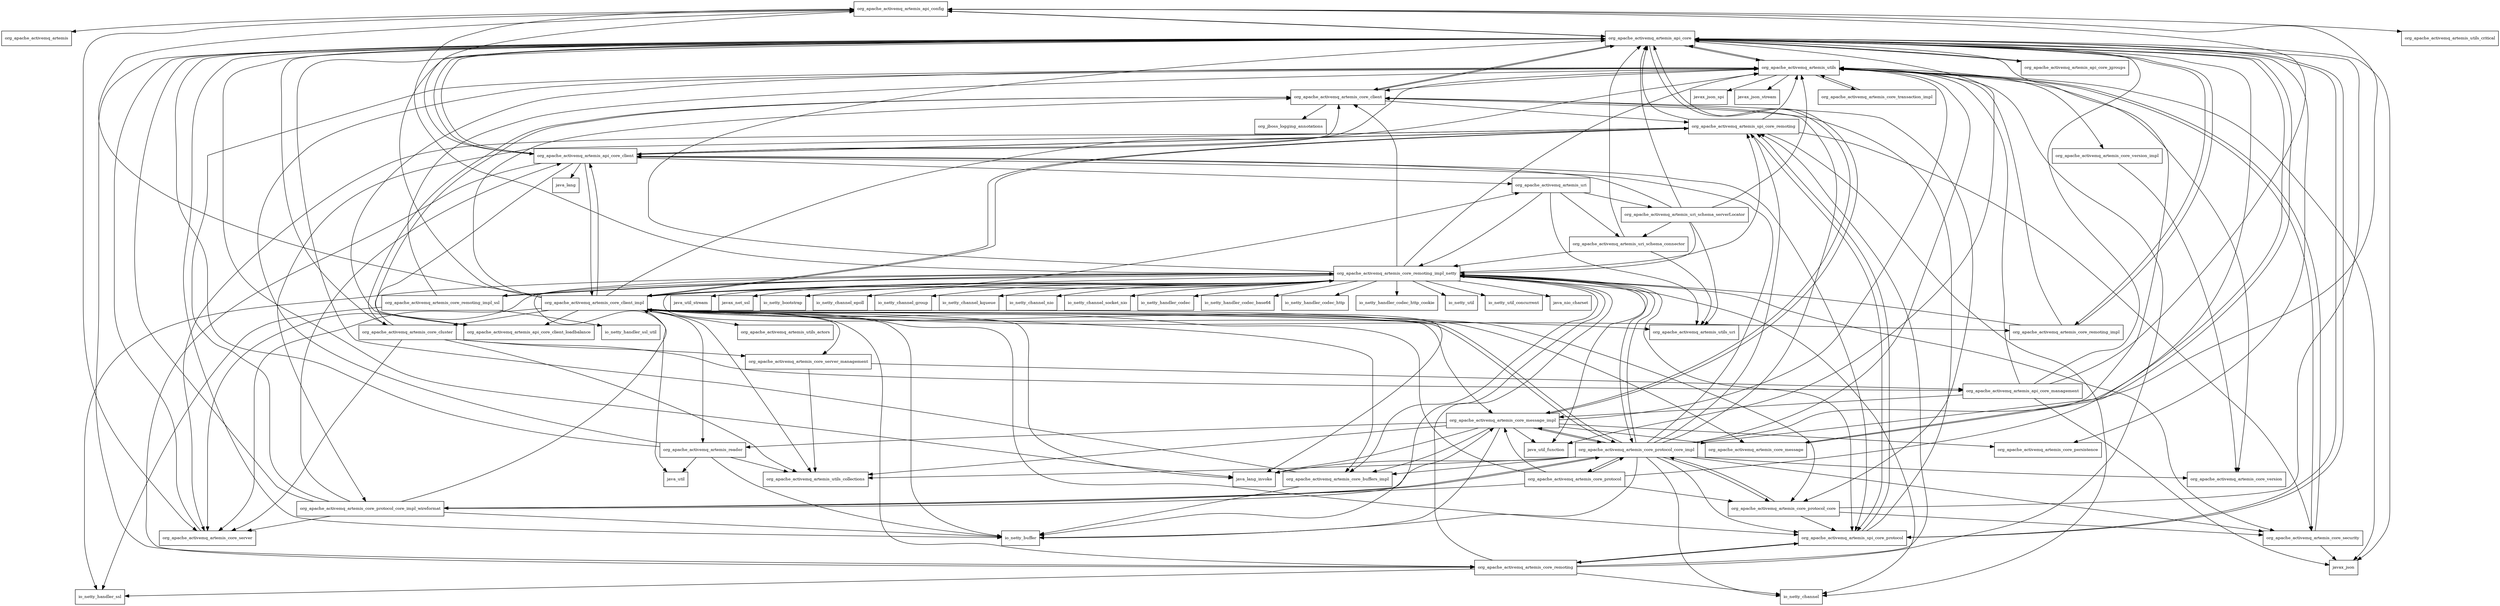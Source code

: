 digraph artemis_core_client_2_7_0_SNAPSHOT_package_dependencies {
  node [shape = box, fontsize=10.0];
  org_apache_activemq_artemis_api_config -> org_apache_activemq_artemis;
  org_apache_activemq_artemis_api_config -> org_apache_activemq_artemis_api_core;
  org_apache_activemq_artemis_api_config -> org_apache_activemq_artemis_core_server;
  org_apache_activemq_artemis_api_config -> org_apache_activemq_artemis_utils_critical;
  org_apache_activemq_artemis_api_core -> io_netty_buffer;
  org_apache_activemq_artemis_api_core -> java_lang_invoke;
  org_apache_activemq_artemis_api_core -> java_util_function;
  org_apache_activemq_artemis_api_core -> javax_json;
  org_apache_activemq_artemis_api_core -> org_apache_activemq_artemis_api_config;
  org_apache_activemq_artemis_api_core -> org_apache_activemq_artemis_api_core_client;
  org_apache_activemq_artemis_api_core -> org_apache_activemq_artemis_api_core_jgroups;
  org_apache_activemq_artemis_api_core -> org_apache_activemq_artemis_core_client;
  org_apache_activemq_artemis_api_core -> org_apache_activemq_artemis_core_message;
  org_apache_activemq_artemis_api_core -> org_apache_activemq_artemis_core_message_impl;
  org_apache_activemq_artemis_api_core -> org_apache_activemq_artemis_core_persistence;
  org_apache_activemq_artemis_api_core -> org_apache_activemq_artemis_core_remoting_impl;
  org_apache_activemq_artemis_api_core -> org_apache_activemq_artemis_spi_core_protocol;
  org_apache_activemq_artemis_api_core -> org_apache_activemq_artemis_utils;
  org_apache_activemq_artemis_api_core_client -> java_lang;
  org_apache_activemq_artemis_api_core_client -> org_apache_activemq_artemis_api_config;
  org_apache_activemq_artemis_api_core_client -> org_apache_activemq_artemis_api_core;
  org_apache_activemq_artemis_api_core_client -> org_apache_activemq_artemis_api_core_client_loadbalance;
  org_apache_activemq_artemis_api_core_client -> org_apache_activemq_artemis_core_client;
  org_apache_activemq_artemis_api_core_client -> org_apache_activemq_artemis_core_client_impl;
  org_apache_activemq_artemis_api_core_client -> org_apache_activemq_artemis_core_remoting;
  org_apache_activemq_artemis_api_core_client -> org_apache_activemq_artemis_spi_core_protocol;
  org_apache_activemq_artemis_api_core_client -> org_apache_activemq_artemis_spi_core_remoting;
  org_apache_activemq_artemis_api_core_client -> org_apache_activemq_artemis_uri;
  org_apache_activemq_artemis_api_core_client -> org_apache_activemq_artemis_utils;
  org_apache_activemq_artemis_api_core_client_loadbalance -> org_apache_activemq_artemis_utils;
  org_apache_activemq_artemis_api_core_jgroups -> org_apache_activemq_artemis_api_core;
  org_apache_activemq_artemis_api_core_management -> javax_json;
  org_apache_activemq_artemis_api_core_management -> org_apache_activemq_artemis_api_config;
  org_apache_activemq_artemis_api_core_management -> org_apache_activemq_artemis_api_core;
  org_apache_activemq_artemis_api_core_management -> org_apache_activemq_artemis_core_message_impl;
  org_apache_activemq_artemis_api_core_management -> org_apache_activemq_artemis_utils;
  org_apache_activemq_artemis_core_buffers_impl -> io_netty_buffer;
  org_apache_activemq_artemis_core_buffers_impl -> org_apache_activemq_artemis_api_core;
  org_apache_activemq_artemis_core_client -> org_apache_activemq_artemis_api_core;
  org_apache_activemq_artemis_core_client -> org_apache_activemq_artemis_core_cluster;
  org_apache_activemq_artemis_core_client -> org_apache_activemq_artemis_core_protocol_core;
  org_apache_activemq_artemis_core_client -> org_apache_activemq_artemis_spi_core_remoting;
  org_apache_activemq_artemis_core_client -> org_jboss_logging_annotations;
  org_apache_activemq_artemis_core_client_impl -> io_netty_buffer;
  org_apache_activemq_artemis_core_client_impl -> java_lang_invoke;
  org_apache_activemq_artemis_core_client_impl -> org_apache_activemq_artemis_api_config;
  org_apache_activemq_artemis_core_client_impl -> org_apache_activemq_artemis_api_core;
  org_apache_activemq_artemis_core_client_impl -> org_apache_activemq_artemis_api_core_client;
  org_apache_activemq_artemis_core_client_impl -> org_apache_activemq_artemis_api_core_client_loadbalance;
  org_apache_activemq_artemis_core_client_impl -> org_apache_activemq_artemis_core_buffers_impl;
  org_apache_activemq_artemis_core_client_impl -> org_apache_activemq_artemis_core_client;
  org_apache_activemq_artemis_core_client_impl -> org_apache_activemq_artemis_core_cluster;
  org_apache_activemq_artemis_core_client_impl -> org_apache_activemq_artemis_core_message;
  org_apache_activemq_artemis_core_client_impl -> org_apache_activemq_artemis_core_message_impl;
  org_apache_activemq_artemis_core_client_impl -> org_apache_activemq_artemis_core_protocol_core;
  org_apache_activemq_artemis_core_client_impl -> org_apache_activemq_artemis_core_protocol_core_impl;
  org_apache_activemq_artemis_core_client_impl -> org_apache_activemq_artemis_core_remoting;
  org_apache_activemq_artemis_core_client_impl -> org_apache_activemq_artemis_core_remoting_impl;
  org_apache_activemq_artemis_core_client_impl -> org_apache_activemq_artemis_core_remoting_impl_netty;
  org_apache_activemq_artemis_core_client_impl -> org_apache_activemq_artemis_core_server;
  org_apache_activemq_artemis_core_client_impl -> org_apache_activemq_artemis_core_server_management;
  org_apache_activemq_artemis_core_client_impl -> org_apache_activemq_artemis_reader;
  org_apache_activemq_artemis_core_client_impl -> org_apache_activemq_artemis_spi_core_protocol;
  org_apache_activemq_artemis_core_client_impl -> org_apache_activemq_artemis_spi_core_remoting;
  org_apache_activemq_artemis_core_client_impl -> org_apache_activemq_artemis_uri;
  org_apache_activemq_artemis_core_client_impl -> org_apache_activemq_artemis_utils;
  org_apache_activemq_artemis_core_client_impl -> org_apache_activemq_artemis_utils_actors;
  org_apache_activemq_artemis_core_client_impl -> org_apache_activemq_artemis_utils_collections;
  org_apache_activemq_artemis_core_client_impl -> org_apache_activemq_artemis_utils_uri;
  org_apache_activemq_artemis_core_cluster -> org_apache_activemq_artemis_api_core;
  org_apache_activemq_artemis_core_cluster -> org_apache_activemq_artemis_api_core_management;
  org_apache_activemq_artemis_core_cluster -> org_apache_activemq_artemis_core_client;
  org_apache_activemq_artemis_core_cluster -> org_apache_activemq_artemis_core_server;
  org_apache_activemq_artemis_core_cluster -> org_apache_activemq_artemis_core_server_management;
  org_apache_activemq_artemis_core_cluster -> org_apache_activemq_artemis_utils_collections;
  org_apache_activemq_artemis_core_message -> org_apache_activemq_artemis_api_core;
  org_apache_activemq_artemis_core_message_impl -> io_netty_buffer;
  org_apache_activemq_artemis_core_message_impl -> java_lang_invoke;
  org_apache_activemq_artemis_core_message_impl -> java_util_function;
  org_apache_activemq_artemis_core_message_impl -> org_apache_activemq_artemis_api_core;
  org_apache_activemq_artemis_core_message_impl -> org_apache_activemq_artemis_core_buffers_impl;
  org_apache_activemq_artemis_core_message_impl -> org_apache_activemq_artemis_core_message;
  org_apache_activemq_artemis_core_message_impl -> org_apache_activemq_artemis_core_persistence;
  org_apache_activemq_artemis_core_message_impl -> org_apache_activemq_artemis_core_protocol_core_impl;
  org_apache_activemq_artemis_core_message_impl -> org_apache_activemq_artemis_reader;
  org_apache_activemq_artemis_core_message_impl -> org_apache_activemq_artemis_utils;
  org_apache_activemq_artemis_core_message_impl -> org_apache_activemq_artemis_utils_collections;
  org_apache_activemq_artemis_core_protocol -> org_apache_activemq_artemis_api_core;
  org_apache_activemq_artemis_core_protocol -> org_apache_activemq_artemis_core_client_impl;
  org_apache_activemq_artemis_core_protocol -> org_apache_activemq_artemis_core_message_impl;
  org_apache_activemq_artemis_core_protocol -> org_apache_activemq_artemis_core_protocol_core;
  org_apache_activemq_artemis_core_protocol -> org_apache_activemq_artemis_core_protocol_core_impl;
  org_apache_activemq_artemis_core_protocol -> org_apache_activemq_artemis_core_protocol_core_impl_wireformat;
  org_apache_activemq_artemis_core_protocol_core -> org_apache_activemq_artemis_api_core;
  org_apache_activemq_artemis_core_protocol_core -> org_apache_activemq_artemis_core_protocol_core_impl;
  org_apache_activemq_artemis_core_protocol_core -> org_apache_activemq_artemis_core_security;
  org_apache_activemq_artemis_core_protocol_core -> org_apache_activemq_artemis_spi_core_protocol;
  org_apache_activemq_artemis_core_protocol_core_impl -> io_netty_buffer;
  org_apache_activemq_artemis_core_protocol_core_impl -> io_netty_channel;
  org_apache_activemq_artemis_core_protocol_core_impl -> java_lang_invoke;
  org_apache_activemq_artemis_core_protocol_core_impl -> org_apache_activemq_artemis_api_config;
  org_apache_activemq_artemis_core_protocol_core_impl -> org_apache_activemq_artemis_api_core;
  org_apache_activemq_artemis_core_protocol_core_impl -> org_apache_activemq_artemis_api_core_client;
  org_apache_activemq_artemis_core_protocol_core_impl -> org_apache_activemq_artemis_core_buffers_impl;
  org_apache_activemq_artemis_core_protocol_core_impl -> org_apache_activemq_artemis_core_client;
  org_apache_activemq_artemis_core_protocol_core_impl -> org_apache_activemq_artemis_core_client_impl;
  org_apache_activemq_artemis_core_protocol_core_impl -> org_apache_activemq_artemis_core_message_impl;
  org_apache_activemq_artemis_core_protocol_core_impl -> org_apache_activemq_artemis_core_protocol;
  org_apache_activemq_artemis_core_protocol_core_impl -> org_apache_activemq_artemis_core_protocol_core;
  org_apache_activemq_artemis_core_protocol_core_impl -> org_apache_activemq_artemis_core_protocol_core_impl_wireformat;
  org_apache_activemq_artemis_core_protocol_core_impl -> org_apache_activemq_artemis_core_remoting_impl_netty;
  org_apache_activemq_artemis_core_protocol_core_impl -> org_apache_activemq_artemis_core_security;
  org_apache_activemq_artemis_core_protocol_core_impl -> org_apache_activemq_artemis_core_version;
  org_apache_activemq_artemis_core_protocol_core_impl -> org_apache_activemq_artemis_spi_core_protocol;
  org_apache_activemq_artemis_core_protocol_core_impl -> org_apache_activemq_artemis_spi_core_remoting;
  org_apache_activemq_artemis_core_protocol_core_impl -> org_apache_activemq_artemis_utils;
  org_apache_activemq_artemis_core_protocol_core_impl -> org_apache_activemq_artemis_utils_collections;
  org_apache_activemq_artemis_core_protocol_core_impl_wireformat -> io_netty_buffer;
  org_apache_activemq_artemis_core_protocol_core_impl_wireformat -> org_apache_activemq_artemis_api_core;
  org_apache_activemq_artemis_core_protocol_core_impl_wireformat -> org_apache_activemq_artemis_api_core_client;
  org_apache_activemq_artemis_core_protocol_core_impl_wireformat -> org_apache_activemq_artemis_core_client_impl;
  org_apache_activemq_artemis_core_protocol_core_impl_wireformat -> org_apache_activemq_artemis_core_message_impl;
  org_apache_activemq_artemis_core_protocol_core_impl_wireformat -> org_apache_activemq_artemis_core_protocol_core_impl;
  org_apache_activemq_artemis_core_protocol_core_impl_wireformat -> org_apache_activemq_artemis_core_server;
  org_apache_activemq_artemis_core_protocol_core_impl_wireformat -> org_apache_activemq_artemis_utils;
  org_apache_activemq_artemis_core_remoting -> io_netty_channel;
  org_apache_activemq_artemis_core_remoting -> io_netty_handler_ssl;
  org_apache_activemq_artemis_core_remoting -> org_apache_activemq_artemis_api_core;
  org_apache_activemq_artemis_core_remoting -> org_apache_activemq_artemis_core_remoting_impl_netty;
  org_apache_activemq_artemis_core_remoting -> org_apache_activemq_artemis_spi_core_protocol;
  org_apache_activemq_artemis_core_remoting -> org_apache_activemq_artemis_spi_core_remoting;
  org_apache_activemq_artemis_core_remoting -> org_apache_activemq_artemis_utils;
  org_apache_activemq_artemis_core_remoting_impl -> org_apache_activemq_artemis_api_core;
  org_apache_activemq_artemis_core_remoting_impl -> org_apache_activemq_artemis_core_remoting_impl_netty;
  org_apache_activemq_artemis_core_remoting_impl -> org_apache_activemq_artemis_utils;
  org_apache_activemq_artemis_core_remoting_impl_netty -> io_netty_bootstrap;
  org_apache_activemq_artemis_core_remoting_impl_netty -> io_netty_buffer;
  org_apache_activemq_artemis_core_remoting_impl_netty -> io_netty_channel;
  org_apache_activemq_artemis_core_remoting_impl_netty -> io_netty_channel_epoll;
  org_apache_activemq_artemis_core_remoting_impl_netty -> io_netty_channel_group;
  org_apache_activemq_artemis_core_remoting_impl_netty -> io_netty_channel_kqueue;
  org_apache_activemq_artemis_core_remoting_impl_netty -> io_netty_channel_nio;
  org_apache_activemq_artemis_core_remoting_impl_netty -> io_netty_channel_socket_nio;
  org_apache_activemq_artemis_core_remoting_impl_netty -> io_netty_handler_codec;
  org_apache_activemq_artemis_core_remoting_impl_netty -> io_netty_handler_codec_base64;
  org_apache_activemq_artemis_core_remoting_impl_netty -> io_netty_handler_codec_http;
  org_apache_activemq_artemis_core_remoting_impl_netty -> io_netty_handler_codec_http_cookie;
  org_apache_activemq_artemis_core_remoting_impl_netty -> io_netty_handler_ssl;
  org_apache_activemq_artemis_core_remoting_impl_netty -> io_netty_util;
  org_apache_activemq_artemis_core_remoting_impl_netty -> io_netty_util_concurrent;
  org_apache_activemq_artemis_core_remoting_impl_netty -> java_lang_invoke;
  org_apache_activemq_artemis_core_remoting_impl_netty -> java_nio_charset;
  org_apache_activemq_artemis_core_remoting_impl_netty -> java_util;
  org_apache_activemq_artemis_core_remoting_impl_netty -> java_util_function;
  org_apache_activemq_artemis_core_remoting_impl_netty -> java_util_stream;
  org_apache_activemq_artemis_core_remoting_impl_netty -> javax_net_ssl;
  org_apache_activemq_artemis_core_remoting_impl_netty -> org_apache_activemq_artemis_api_config;
  org_apache_activemq_artemis_core_remoting_impl_netty -> org_apache_activemq_artemis_api_core;
  org_apache_activemq_artemis_core_remoting_impl_netty -> org_apache_activemq_artemis_core_buffers_impl;
  org_apache_activemq_artemis_core_remoting_impl_netty -> org_apache_activemq_artemis_core_client;
  org_apache_activemq_artemis_core_remoting_impl_netty -> org_apache_activemq_artemis_core_client_impl;
  org_apache_activemq_artemis_core_remoting_impl_netty -> org_apache_activemq_artemis_core_protocol_core_impl;
  org_apache_activemq_artemis_core_remoting_impl_netty -> org_apache_activemq_artemis_core_remoting_impl_ssl;
  org_apache_activemq_artemis_core_remoting_impl_netty -> org_apache_activemq_artemis_core_security;
  org_apache_activemq_artemis_core_remoting_impl_netty -> org_apache_activemq_artemis_core_server;
  org_apache_activemq_artemis_core_remoting_impl_netty -> org_apache_activemq_artemis_spi_core_protocol;
  org_apache_activemq_artemis_core_remoting_impl_netty -> org_apache_activemq_artemis_spi_core_remoting;
  org_apache_activemq_artemis_core_remoting_impl_netty -> org_apache_activemq_artemis_utils;
  org_apache_activemq_artemis_core_remoting_impl_ssl -> io_netty_handler_ssl;
  org_apache_activemq_artemis_core_remoting_impl_ssl -> io_netty_handler_ssl_util;
  org_apache_activemq_artemis_core_remoting_impl_ssl -> org_apache_activemq_artemis_core_remoting_impl_netty;
  org_apache_activemq_artemis_core_remoting_impl_ssl -> org_apache_activemq_artemis_utils;
  org_apache_activemq_artemis_core_security -> javax_json;
  org_apache_activemq_artemis_core_security -> org_apache_activemq_artemis_utils;
  org_apache_activemq_artemis_core_server -> org_apache_activemq_artemis_api_core;
  org_apache_activemq_artemis_core_server_management -> org_apache_activemq_artemis_api_core_management;
  org_apache_activemq_artemis_core_server_management -> org_apache_activemq_artemis_utils_collections;
  org_apache_activemq_artemis_core_transaction_impl -> org_apache_activemq_artemis_utils;
  org_apache_activemq_artemis_core_version_impl -> org_apache_activemq_artemis_core_version;
  org_apache_activemq_artemis_reader -> io_netty_buffer;
  org_apache_activemq_artemis_reader -> java_util;
  org_apache_activemq_artemis_reader -> org_apache_activemq_artemis_api_core;
  org_apache_activemq_artemis_reader -> org_apache_activemq_artemis_utils;
  org_apache_activemq_artemis_reader -> org_apache_activemq_artemis_utils_collections;
  org_apache_activemq_artemis_spi_core_protocol -> org_apache_activemq_artemis_api_core;
  org_apache_activemq_artemis_spi_core_protocol -> org_apache_activemq_artemis_core_client;
  org_apache_activemq_artemis_spi_core_protocol -> org_apache_activemq_artemis_core_remoting;
  org_apache_activemq_artemis_spi_core_protocol -> org_apache_activemq_artemis_spi_core_remoting;
  org_apache_activemq_artemis_spi_core_remoting -> io_netty_channel;
  org_apache_activemq_artemis_spi_core_remoting -> org_apache_activemq_artemis_api_core;
  org_apache_activemq_artemis_spi_core_remoting -> org_apache_activemq_artemis_api_core_client;
  org_apache_activemq_artemis_spi_core_remoting -> org_apache_activemq_artemis_core_client_impl;
  org_apache_activemq_artemis_spi_core_remoting -> org_apache_activemq_artemis_core_protocol_core_impl_wireformat;
  org_apache_activemq_artemis_spi_core_remoting -> org_apache_activemq_artemis_core_security;
  org_apache_activemq_artemis_spi_core_remoting -> org_apache_activemq_artemis_core_server;
  org_apache_activemq_artemis_spi_core_remoting -> org_apache_activemq_artemis_spi_core_protocol;
  org_apache_activemq_artemis_spi_core_remoting -> org_apache_activemq_artemis_utils;
  org_apache_activemq_artemis_uri -> org_apache_activemq_artemis_core_remoting_impl_netty;
  org_apache_activemq_artemis_uri -> org_apache_activemq_artemis_uri_schema_connector;
  org_apache_activemq_artemis_uri -> org_apache_activemq_artemis_uri_schema_serverLocator;
  org_apache_activemq_artemis_uri -> org_apache_activemq_artemis_utils_uri;
  org_apache_activemq_artemis_uri_schema_connector -> org_apache_activemq_artemis_api_core;
  org_apache_activemq_artemis_uri_schema_connector -> org_apache_activemq_artemis_core_remoting_impl_netty;
  org_apache_activemq_artemis_uri_schema_connector -> org_apache_activemq_artemis_utils_uri;
  org_apache_activemq_artemis_uri_schema_serverLocator -> org_apache_activemq_artemis_api_core;
  org_apache_activemq_artemis_uri_schema_serverLocator -> org_apache_activemq_artemis_api_core_client;
  org_apache_activemq_artemis_uri_schema_serverLocator -> org_apache_activemq_artemis_core_remoting_impl_netty;
  org_apache_activemq_artemis_uri_schema_serverLocator -> org_apache_activemq_artemis_uri_schema_connector;
  org_apache_activemq_artemis_uri_schema_serverLocator -> org_apache_activemq_artemis_utils;
  org_apache_activemq_artemis_uri_schema_serverLocator -> org_apache_activemq_artemis_utils_uri;
  org_apache_activemq_artemis_utils -> javax_json;
  org_apache_activemq_artemis_utils -> javax_json_spi;
  org_apache_activemq_artemis_utils -> javax_json_stream;
  org_apache_activemq_artemis_utils -> org_apache_activemq_artemis_api_core;
  org_apache_activemq_artemis_utils -> org_apache_activemq_artemis_core_client;
  org_apache_activemq_artemis_utils -> org_apache_activemq_artemis_core_security;
  org_apache_activemq_artemis_utils -> org_apache_activemq_artemis_core_transaction_impl;
  org_apache_activemq_artemis_utils -> org_apache_activemq_artemis_core_version;
  org_apache_activemq_artemis_utils -> org_apache_activemq_artemis_core_version_impl;
}
